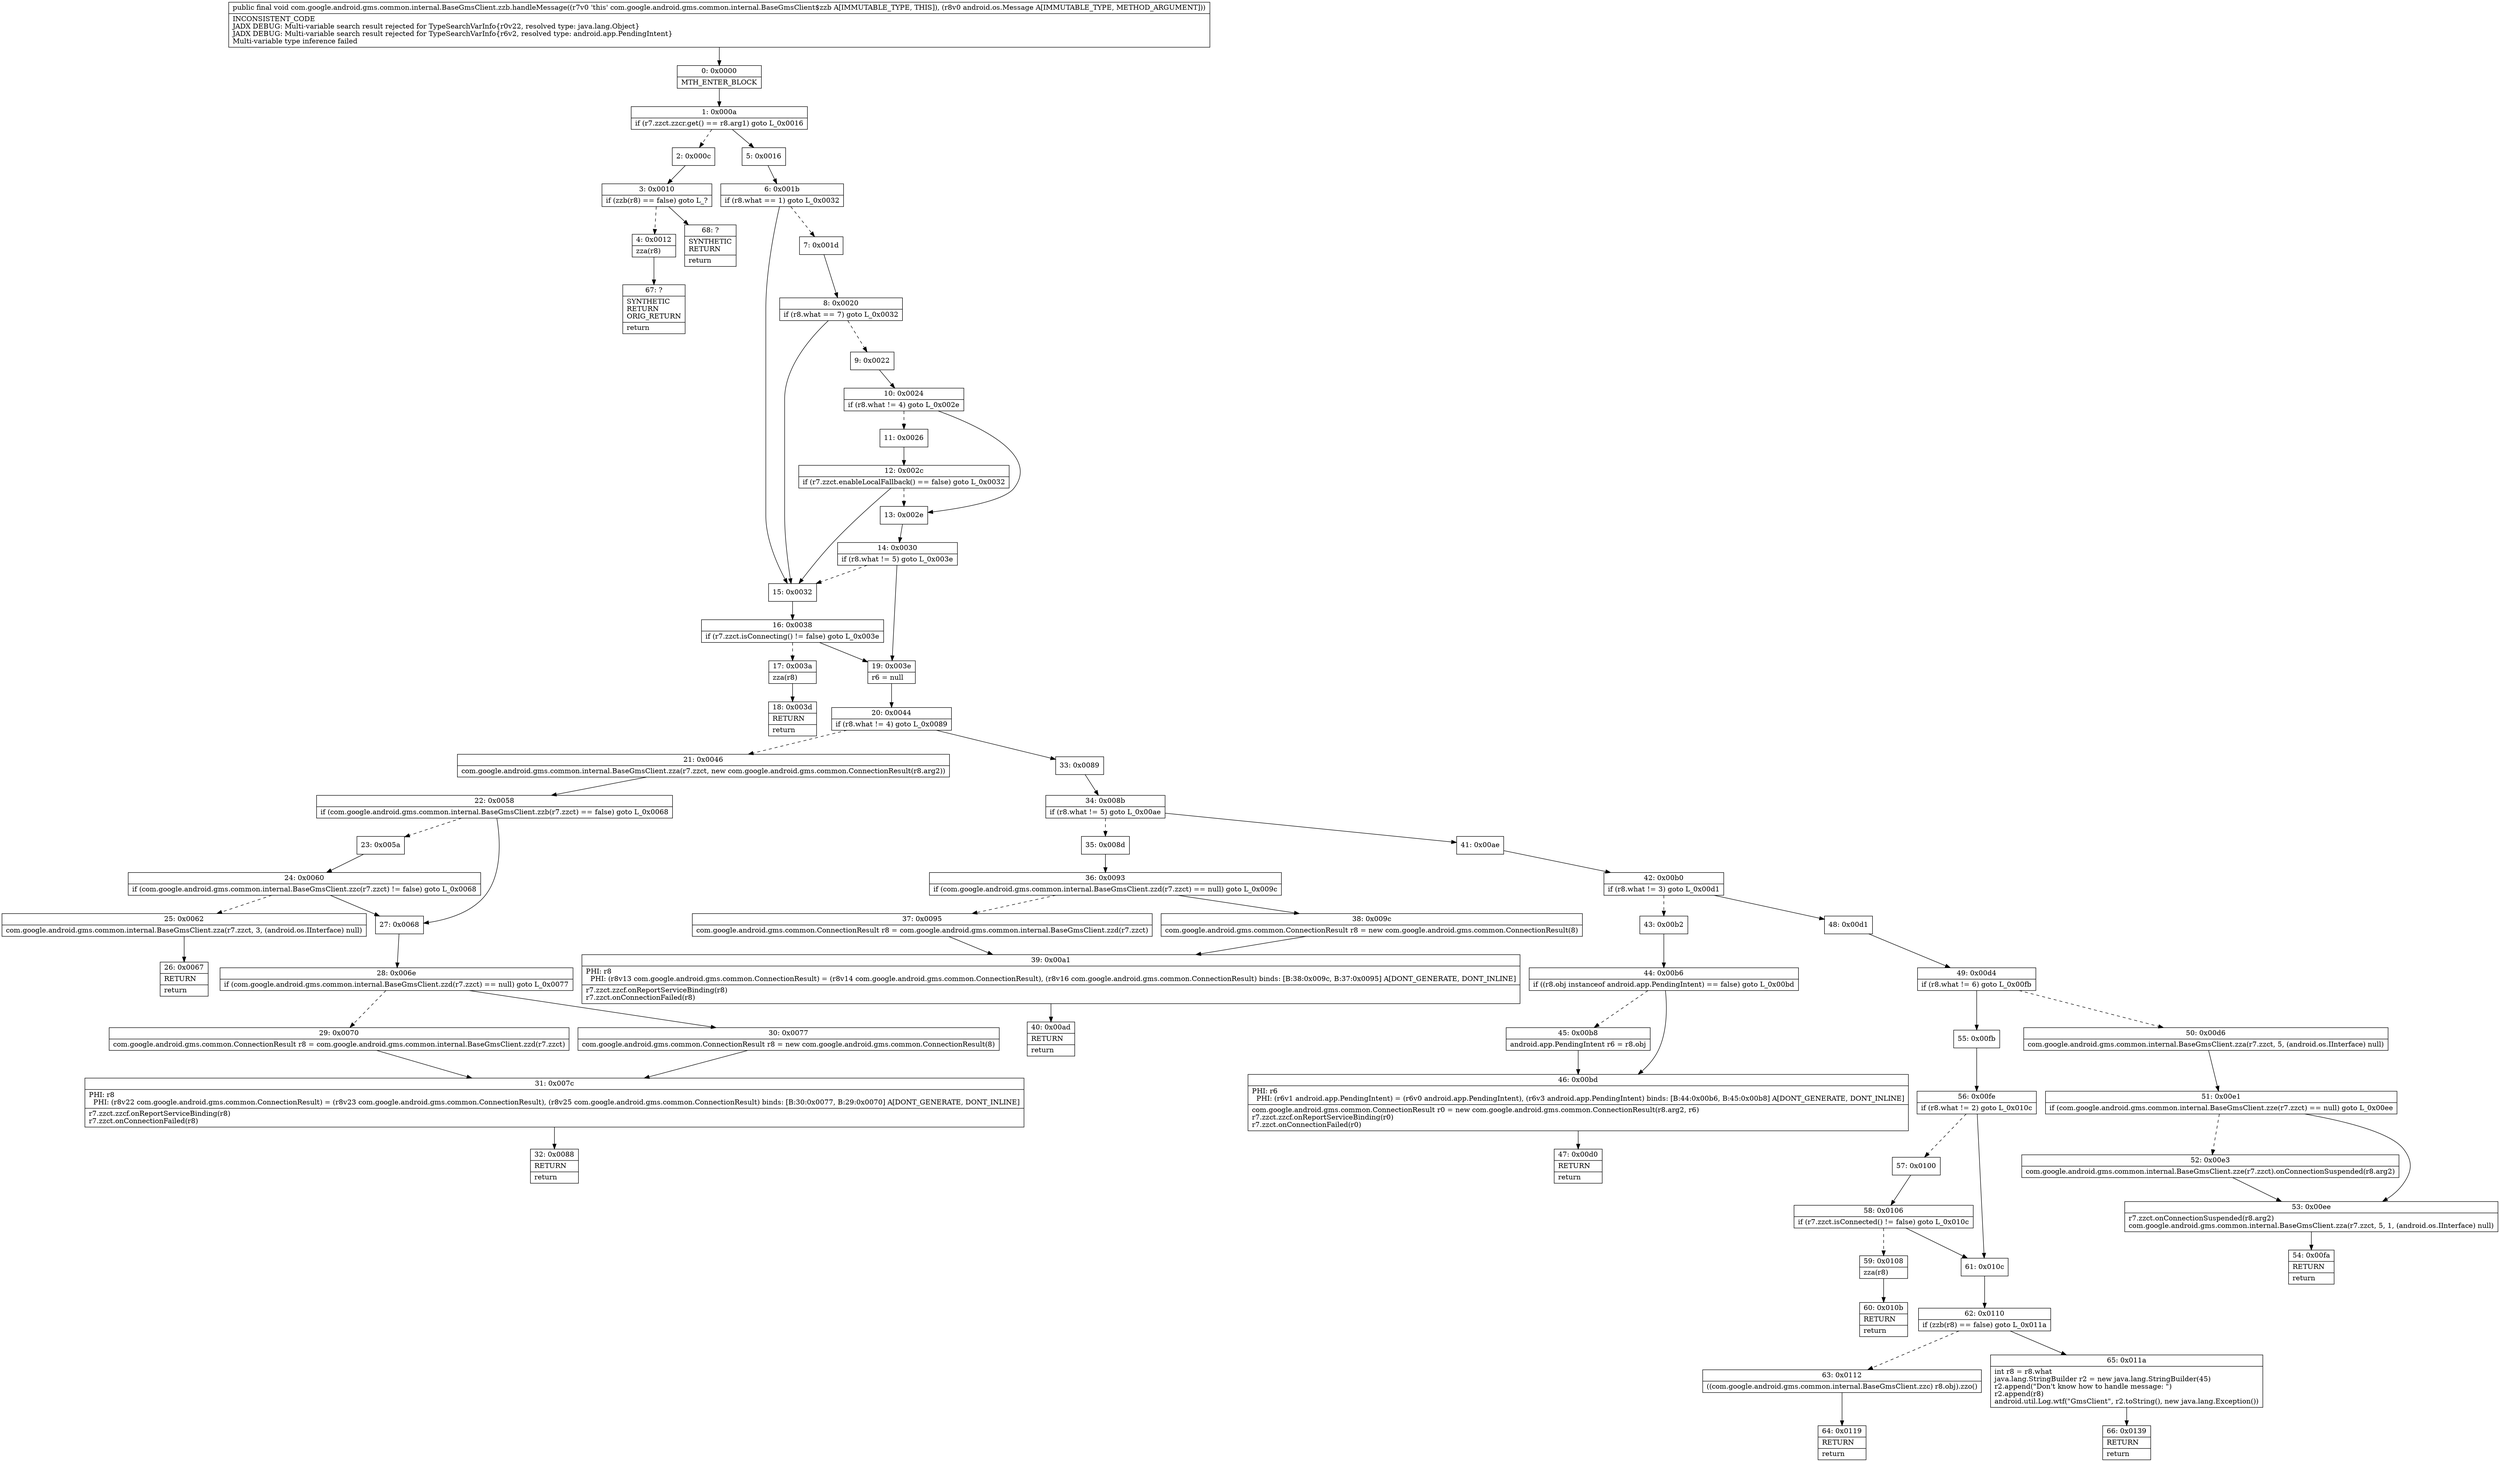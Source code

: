 digraph "CFG forcom.google.android.gms.common.internal.BaseGmsClient.zzb.handleMessage(Landroid\/os\/Message;)V" {
Node_0 [shape=record,label="{0\:\ 0x0000|MTH_ENTER_BLOCK\l}"];
Node_1 [shape=record,label="{1\:\ 0x000a|if (r7.zzct.zzcr.get() == r8.arg1) goto L_0x0016\l}"];
Node_2 [shape=record,label="{2\:\ 0x000c}"];
Node_3 [shape=record,label="{3\:\ 0x0010|if (zzb(r8) == false) goto L_?\l}"];
Node_4 [shape=record,label="{4\:\ 0x0012|zza(r8)\l}"];
Node_5 [shape=record,label="{5\:\ 0x0016}"];
Node_6 [shape=record,label="{6\:\ 0x001b|if (r8.what == 1) goto L_0x0032\l}"];
Node_7 [shape=record,label="{7\:\ 0x001d}"];
Node_8 [shape=record,label="{8\:\ 0x0020|if (r8.what == 7) goto L_0x0032\l}"];
Node_9 [shape=record,label="{9\:\ 0x0022}"];
Node_10 [shape=record,label="{10\:\ 0x0024|if (r8.what != 4) goto L_0x002e\l}"];
Node_11 [shape=record,label="{11\:\ 0x0026}"];
Node_12 [shape=record,label="{12\:\ 0x002c|if (r7.zzct.enableLocalFallback() == false) goto L_0x0032\l}"];
Node_13 [shape=record,label="{13\:\ 0x002e}"];
Node_14 [shape=record,label="{14\:\ 0x0030|if (r8.what != 5) goto L_0x003e\l}"];
Node_15 [shape=record,label="{15\:\ 0x0032}"];
Node_16 [shape=record,label="{16\:\ 0x0038|if (r7.zzct.isConnecting() != false) goto L_0x003e\l}"];
Node_17 [shape=record,label="{17\:\ 0x003a|zza(r8)\l}"];
Node_18 [shape=record,label="{18\:\ 0x003d|RETURN\l|return\l}"];
Node_19 [shape=record,label="{19\:\ 0x003e|r6 = null\l}"];
Node_20 [shape=record,label="{20\:\ 0x0044|if (r8.what != 4) goto L_0x0089\l}"];
Node_21 [shape=record,label="{21\:\ 0x0046|com.google.android.gms.common.internal.BaseGmsClient.zza(r7.zzct, new com.google.android.gms.common.ConnectionResult(r8.arg2))\l}"];
Node_22 [shape=record,label="{22\:\ 0x0058|if (com.google.android.gms.common.internal.BaseGmsClient.zzb(r7.zzct) == false) goto L_0x0068\l}"];
Node_23 [shape=record,label="{23\:\ 0x005a}"];
Node_24 [shape=record,label="{24\:\ 0x0060|if (com.google.android.gms.common.internal.BaseGmsClient.zzc(r7.zzct) != false) goto L_0x0068\l}"];
Node_25 [shape=record,label="{25\:\ 0x0062|com.google.android.gms.common.internal.BaseGmsClient.zza(r7.zzct, 3, (android.os.IInterface) null)\l}"];
Node_26 [shape=record,label="{26\:\ 0x0067|RETURN\l|return\l}"];
Node_27 [shape=record,label="{27\:\ 0x0068}"];
Node_28 [shape=record,label="{28\:\ 0x006e|if (com.google.android.gms.common.internal.BaseGmsClient.zzd(r7.zzct) == null) goto L_0x0077\l}"];
Node_29 [shape=record,label="{29\:\ 0x0070|com.google.android.gms.common.ConnectionResult r8 = com.google.android.gms.common.internal.BaseGmsClient.zzd(r7.zzct)\l}"];
Node_30 [shape=record,label="{30\:\ 0x0077|com.google.android.gms.common.ConnectionResult r8 = new com.google.android.gms.common.ConnectionResult(8)\l}"];
Node_31 [shape=record,label="{31\:\ 0x007c|PHI: r8 \l  PHI: (r8v22 com.google.android.gms.common.ConnectionResult) = (r8v23 com.google.android.gms.common.ConnectionResult), (r8v25 com.google.android.gms.common.ConnectionResult) binds: [B:30:0x0077, B:29:0x0070] A[DONT_GENERATE, DONT_INLINE]\l|r7.zzct.zzcf.onReportServiceBinding(r8)\lr7.zzct.onConnectionFailed(r8)\l}"];
Node_32 [shape=record,label="{32\:\ 0x0088|RETURN\l|return\l}"];
Node_33 [shape=record,label="{33\:\ 0x0089}"];
Node_34 [shape=record,label="{34\:\ 0x008b|if (r8.what != 5) goto L_0x00ae\l}"];
Node_35 [shape=record,label="{35\:\ 0x008d}"];
Node_36 [shape=record,label="{36\:\ 0x0093|if (com.google.android.gms.common.internal.BaseGmsClient.zzd(r7.zzct) == null) goto L_0x009c\l}"];
Node_37 [shape=record,label="{37\:\ 0x0095|com.google.android.gms.common.ConnectionResult r8 = com.google.android.gms.common.internal.BaseGmsClient.zzd(r7.zzct)\l}"];
Node_38 [shape=record,label="{38\:\ 0x009c|com.google.android.gms.common.ConnectionResult r8 = new com.google.android.gms.common.ConnectionResult(8)\l}"];
Node_39 [shape=record,label="{39\:\ 0x00a1|PHI: r8 \l  PHI: (r8v13 com.google.android.gms.common.ConnectionResult) = (r8v14 com.google.android.gms.common.ConnectionResult), (r8v16 com.google.android.gms.common.ConnectionResult) binds: [B:38:0x009c, B:37:0x0095] A[DONT_GENERATE, DONT_INLINE]\l|r7.zzct.zzcf.onReportServiceBinding(r8)\lr7.zzct.onConnectionFailed(r8)\l}"];
Node_40 [shape=record,label="{40\:\ 0x00ad|RETURN\l|return\l}"];
Node_41 [shape=record,label="{41\:\ 0x00ae}"];
Node_42 [shape=record,label="{42\:\ 0x00b0|if (r8.what != 3) goto L_0x00d1\l}"];
Node_43 [shape=record,label="{43\:\ 0x00b2}"];
Node_44 [shape=record,label="{44\:\ 0x00b6|if ((r8.obj instanceof android.app.PendingIntent) == false) goto L_0x00bd\l}"];
Node_45 [shape=record,label="{45\:\ 0x00b8|android.app.PendingIntent r6 = r8.obj\l}"];
Node_46 [shape=record,label="{46\:\ 0x00bd|PHI: r6 \l  PHI: (r6v1 android.app.PendingIntent) = (r6v0 android.app.PendingIntent), (r6v3 android.app.PendingIntent) binds: [B:44:0x00b6, B:45:0x00b8] A[DONT_GENERATE, DONT_INLINE]\l|com.google.android.gms.common.ConnectionResult r0 = new com.google.android.gms.common.ConnectionResult(r8.arg2, r6)\lr7.zzct.zzcf.onReportServiceBinding(r0)\lr7.zzct.onConnectionFailed(r0)\l}"];
Node_47 [shape=record,label="{47\:\ 0x00d0|RETURN\l|return\l}"];
Node_48 [shape=record,label="{48\:\ 0x00d1}"];
Node_49 [shape=record,label="{49\:\ 0x00d4|if (r8.what != 6) goto L_0x00fb\l}"];
Node_50 [shape=record,label="{50\:\ 0x00d6|com.google.android.gms.common.internal.BaseGmsClient.zza(r7.zzct, 5, (android.os.IInterface) null)\l}"];
Node_51 [shape=record,label="{51\:\ 0x00e1|if (com.google.android.gms.common.internal.BaseGmsClient.zze(r7.zzct) == null) goto L_0x00ee\l}"];
Node_52 [shape=record,label="{52\:\ 0x00e3|com.google.android.gms.common.internal.BaseGmsClient.zze(r7.zzct).onConnectionSuspended(r8.arg2)\l}"];
Node_53 [shape=record,label="{53\:\ 0x00ee|r7.zzct.onConnectionSuspended(r8.arg2)\lcom.google.android.gms.common.internal.BaseGmsClient.zza(r7.zzct, 5, 1, (android.os.IInterface) null)\l}"];
Node_54 [shape=record,label="{54\:\ 0x00fa|RETURN\l|return\l}"];
Node_55 [shape=record,label="{55\:\ 0x00fb}"];
Node_56 [shape=record,label="{56\:\ 0x00fe|if (r8.what != 2) goto L_0x010c\l}"];
Node_57 [shape=record,label="{57\:\ 0x0100}"];
Node_58 [shape=record,label="{58\:\ 0x0106|if (r7.zzct.isConnected() != false) goto L_0x010c\l}"];
Node_59 [shape=record,label="{59\:\ 0x0108|zza(r8)\l}"];
Node_60 [shape=record,label="{60\:\ 0x010b|RETURN\l|return\l}"];
Node_61 [shape=record,label="{61\:\ 0x010c}"];
Node_62 [shape=record,label="{62\:\ 0x0110|if (zzb(r8) == false) goto L_0x011a\l}"];
Node_63 [shape=record,label="{63\:\ 0x0112|((com.google.android.gms.common.internal.BaseGmsClient.zzc) r8.obj).zzo()\l}"];
Node_64 [shape=record,label="{64\:\ 0x0119|RETURN\l|return\l}"];
Node_65 [shape=record,label="{65\:\ 0x011a|int r8 = r8.what\ljava.lang.StringBuilder r2 = new java.lang.StringBuilder(45)\lr2.append(\"Don't know how to handle message: \")\lr2.append(r8)\landroid.util.Log.wtf(\"GmsClient\", r2.toString(), new java.lang.Exception())\l}"];
Node_66 [shape=record,label="{66\:\ 0x0139|RETURN\l|return\l}"];
Node_67 [shape=record,label="{67\:\ ?|SYNTHETIC\lRETURN\lORIG_RETURN\l|return\l}"];
Node_68 [shape=record,label="{68\:\ ?|SYNTHETIC\lRETURN\l|return\l}"];
MethodNode[shape=record,label="{public final void com.google.android.gms.common.internal.BaseGmsClient.zzb.handleMessage((r7v0 'this' com.google.android.gms.common.internal.BaseGmsClient$zzb A[IMMUTABLE_TYPE, THIS]), (r8v0 android.os.Message A[IMMUTABLE_TYPE, METHOD_ARGUMENT]))  | INCONSISTENT_CODE\lJADX DEBUG: Multi\-variable search result rejected for TypeSearchVarInfo\{r0v22, resolved type: java.lang.Object\}\lJADX DEBUG: Multi\-variable search result rejected for TypeSearchVarInfo\{r6v2, resolved type: android.app.PendingIntent\}\lMulti\-variable type inference failed\l}"];
MethodNode -> Node_0;
Node_0 -> Node_1;
Node_1 -> Node_2[style=dashed];
Node_1 -> Node_5;
Node_2 -> Node_3;
Node_3 -> Node_4[style=dashed];
Node_3 -> Node_68;
Node_4 -> Node_67;
Node_5 -> Node_6;
Node_6 -> Node_7[style=dashed];
Node_6 -> Node_15;
Node_7 -> Node_8;
Node_8 -> Node_9[style=dashed];
Node_8 -> Node_15;
Node_9 -> Node_10;
Node_10 -> Node_11[style=dashed];
Node_10 -> Node_13;
Node_11 -> Node_12;
Node_12 -> Node_13[style=dashed];
Node_12 -> Node_15;
Node_13 -> Node_14;
Node_14 -> Node_15[style=dashed];
Node_14 -> Node_19;
Node_15 -> Node_16;
Node_16 -> Node_17[style=dashed];
Node_16 -> Node_19;
Node_17 -> Node_18;
Node_19 -> Node_20;
Node_20 -> Node_21[style=dashed];
Node_20 -> Node_33;
Node_21 -> Node_22;
Node_22 -> Node_23[style=dashed];
Node_22 -> Node_27;
Node_23 -> Node_24;
Node_24 -> Node_25[style=dashed];
Node_24 -> Node_27;
Node_25 -> Node_26;
Node_27 -> Node_28;
Node_28 -> Node_29[style=dashed];
Node_28 -> Node_30;
Node_29 -> Node_31;
Node_30 -> Node_31;
Node_31 -> Node_32;
Node_33 -> Node_34;
Node_34 -> Node_35[style=dashed];
Node_34 -> Node_41;
Node_35 -> Node_36;
Node_36 -> Node_37[style=dashed];
Node_36 -> Node_38;
Node_37 -> Node_39;
Node_38 -> Node_39;
Node_39 -> Node_40;
Node_41 -> Node_42;
Node_42 -> Node_43[style=dashed];
Node_42 -> Node_48;
Node_43 -> Node_44;
Node_44 -> Node_45[style=dashed];
Node_44 -> Node_46;
Node_45 -> Node_46;
Node_46 -> Node_47;
Node_48 -> Node_49;
Node_49 -> Node_50[style=dashed];
Node_49 -> Node_55;
Node_50 -> Node_51;
Node_51 -> Node_52[style=dashed];
Node_51 -> Node_53;
Node_52 -> Node_53;
Node_53 -> Node_54;
Node_55 -> Node_56;
Node_56 -> Node_57[style=dashed];
Node_56 -> Node_61;
Node_57 -> Node_58;
Node_58 -> Node_59[style=dashed];
Node_58 -> Node_61;
Node_59 -> Node_60;
Node_61 -> Node_62;
Node_62 -> Node_63[style=dashed];
Node_62 -> Node_65;
Node_63 -> Node_64;
Node_65 -> Node_66;
}

